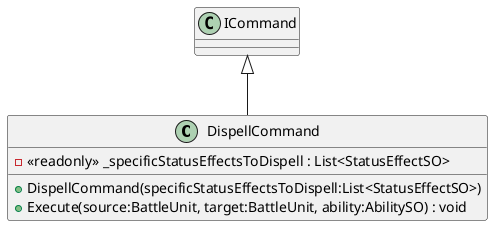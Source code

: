 @startuml
class DispellCommand {
    - <<readonly>> _specificStatusEffectsToDispell : List<StatusEffectSO>
    + DispellCommand(specificStatusEffectsToDispell:List<StatusEffectSO>)
    + Execute(source:BattleUnit, target:BattleUnit, ability:AbilitySO) : void
}
ICommand <|-- DispellCommand
@enduml
